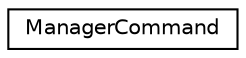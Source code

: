 digraph "Graphical Class Hierarchy"
{
 // LATEX_PDF_SIZE
  edge [fontname="Helvetica",fontsize="10",labelfontname="Helvetica",labelfontsize="10"];
  node [fontname="Helvetica",fontsize="10",shape=record];
  rankdir="LR";
  Node0 [label="ManagerCommand",height=0.2,width=0.4,color="black", fillcolor="white", style="filled",URL="$class_manager_command.html",tooltip="Manager que controla la creacion y ejecucion de los comandos."];
}
